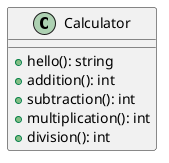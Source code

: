 @startuml
    class Calculator {
        + hello(): string
        + addition(): int
        + subtraction(): int
        + multiplication(): int
        + division(): int
    }
@enduml

